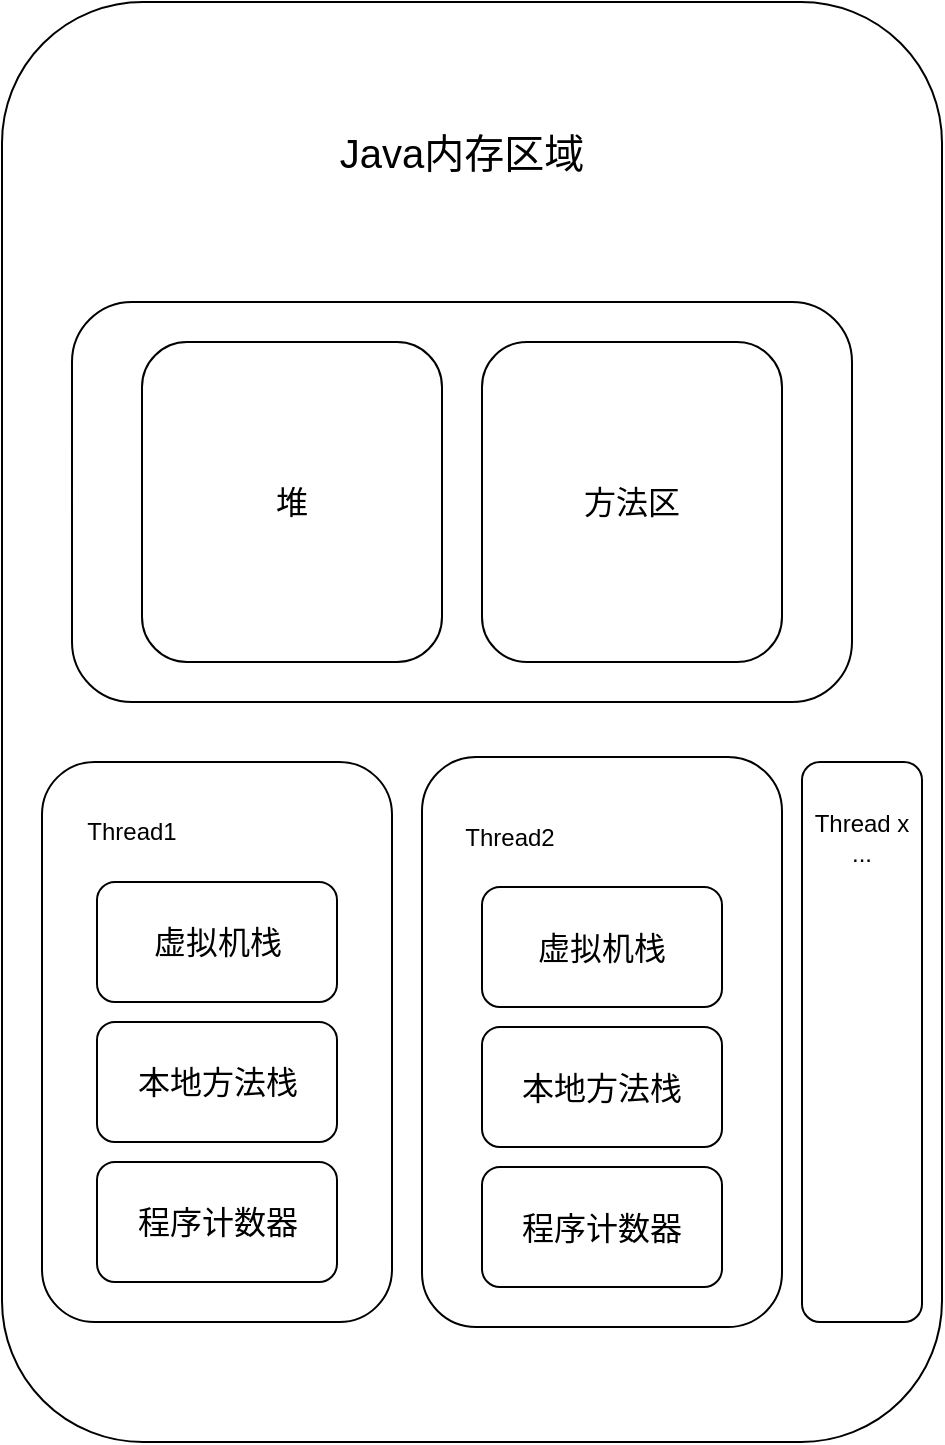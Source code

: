 <mxfile version="24.5.3" type="device">
  <diagram name="第 1 页" id="scXXjKHtbtBWgzQobIoN">
    <mxGraphModel dx="1061" dy="1150" grid="1" gridSize="10" guides="1" tooltips="1" connect="1" arrows="1" fold="1" page="1" pageScale="1" pageWidth="827" pageHeight="1169" math="0" shadow="0">
      <root>
        <mxCell id="0" />
        <mxCell id="1" parent="0" />
        <mxCell id="dJp-HylQlY7M-OvU0SqB-1" value="" style="rounded=1;whiteSpace=wrap;html=1;" vertex="1" parent="1">
          <mxGeometry x="150" y="210" width="470" height="720" as="geometry" />
        </mxCell>
        <mxCell id="dJp-HylQlY7M-OvU0SqB-2" value="&lt;font style=&quot;font-size: 20px;&quot;&gt;Java内存区域&lt;/font&gt;" style="rounded=0;whiteSpace=wrap;html=1;strokeColor=none;" vertex="1" parent="1">
          <mxGeometry x="260" y="250" width="240" height="70" as="geometry" />
        </mxCell>
        <mxCell id="dJp-HylQlY7M-OvU0SqB-3" value="" style="rounded=1;whiteSpace=wrap;html=1;" vertex="1" parent="1">
          <mxGeometry x="185" y="360" width="390" height="200" as="geometry" />
        </mxCell>
        <mxCell id="dJp-HylQlY7M-OvU0SqB-5" value="&lt;font style=&quot;font-size: 16px;&quot;&gt;堆&lt;/font&gt;" style="rounded=1;whiteSpace=wrap;html=1;" vertex="1" parent="1">
          <mxGeometry x="220" y="380" width="150" height="160" as="geometry" />
        </mxCell>
        <mxCell id="dJp-HylQlY7M-OvU0SqB-6" value="&lt;font style=&quot;font-size: 16px;&quot;&gt;方法区&lt;/font&gt;" style="rounded=1;whiteSpace=wrap;html=1;" vertex="1" parent="1">
          <mxGeometry x="390" y="380" width="150" height="160" as="geometry" />
        </mxCell>
        <mxCell id="dJp-HylQlY7M-OvU0SqB-7" value="" style="rounded=1;whiteSpace=wrap;html=1;" vertex="1" parent="1">
          <mxGeometry x="170" y="590" width="175" height="280" as="geometry" />
        </mxCell>
        <mxCell id="dJp-HylQlY7M-OvU0SqB-10" value="" style="rounded=1;whiteSpace=wrap;html=1;" vertex="1" parent="1">
          <mxGeometry x="360" y="587.5" width="180" height="285" as="geometry" />
        </mxCell>
        <mxCell id="dJp-HylQlY7M-OvU0SqB-11" value="Thread1" style="text;html=1;align=center;verticalAlign=middle;whiteSpace=wrap;rounded=0;" vertex="1" parent="1">
          <mxGeometry x="185" y="610" width="60" height="30" as="geometry" />
        </mxCell>
        <mxCell id="dJp-HylQlY7M-OvU0SqB-12" value="Thread2" style="text;html=1;align=center;verticalAlign=middle;whiteSpace=wrap;rounded=0;" vertex="1" parent="1">
          <mxGeometry x="374" y="612.5" width="60" height="30" as="geometry" />
        </mxCell>
        <mxCell id="dJp-HylQlY7M-OvU0SqB-13" value="&lt;span style=&quot;font-size: 16px;&quot;&gt;虚拟机栈&lt;/span&gt;" style="rounded=1;whiteSpace=wrap;html=1;" vertex="1" parent="1">
          <mxGeometry x="197.5" y="650" width="120" height="60" as="geometry" />
        </mxCell>
        <mxCell id="dJp-HylQlY7M-OvU0SqB-14" value="&lt;font style=&quot;font-size: 16px;&quot;&gt;程序计数器&lt;/font&gt;" style="rounded=1;whiteSpace=wrap;html=1;" vertex="1" parent="1">
          <mxGeometry x="197.5" y="790" width="120" height="60" as="geometry" />
        </mxCell>
        <mxCell id="dJp-HylQlY7M-OvU0SqB-15" value="&lt;font style=&quot;font-size: 16px;&quot;&gt;本地方法栈&lt;/font&gt;" style="rounded=1;whiteSpace=wrap;html=1;" vertex="1" parent="1">
          <mxGeometry x="197.5" y="720" width="120" height="60" as="geometry" />
        </mxCell>
        <mxCell id="dJp-HylQlY7M-OvU0SqB-16" value="&lt;span style=&quot;font-size: 16px;&quot;&gt;虚拟机栈&lt;/span&gt;" style="rounded=1;whiteSpace=wrap;html=1;" vertex="1" parent="1">
          <mxGeometry x="390" y="652.5" width="120" height="60" as="geometry" />
        </mxCell>
        <mxCell id="dJp-HylQlY7M-OvU0SqB-17" value="&lt;font style=&quot;font-size: 16px;&quot;&gt;本地方法栈&lt;/font&gt;" style="rounded=1;whiteSpace=wrap;html=1;" vertex="1" parent="1">
          <mxGeometry x="390" y="722.5" width="120" height="60" as="geometry" />
        </mxCell>
        <mxCell id="dJp-HylQlY7M-OvU0SqB-18" value="&lt;font style=&quot;font-size: 16px;&quot;&gt;程序计数器&lt;/font&gt;" style="rounded=1;whiteSpace=wrap;html=1;" vertex="1" parent="1">
          <mxGeometry x="390" y="792.5" width="120" height="60" as="geometry" />
        </mxCell>
        <mxCell id="dJp-HylQlY7M-OvU0SqB-19" value="" style="rounded=1;whiteSpace=wrap;html=1;" vertex="1" parent="1">
          <mxGeometry x="550" y="590" width="60" height="280" as="geometry" />
        </mxCell>
        <mxCell id="dJp-HylQlY7M-OvU0SqB-20" value="Thread x&lt;br&gt;..." style="text;html=1;align=center;verticalAlign=middle;whiteSpace=wrap;rounded=0;" vertex="1" parent="1">
          <mxGeometry x="550" y="612.5" width="60" height="30" as="geometry" />
        </mxCell>
      </root>
    </mxGraphModel>
  </diagram>
</mxfile>
